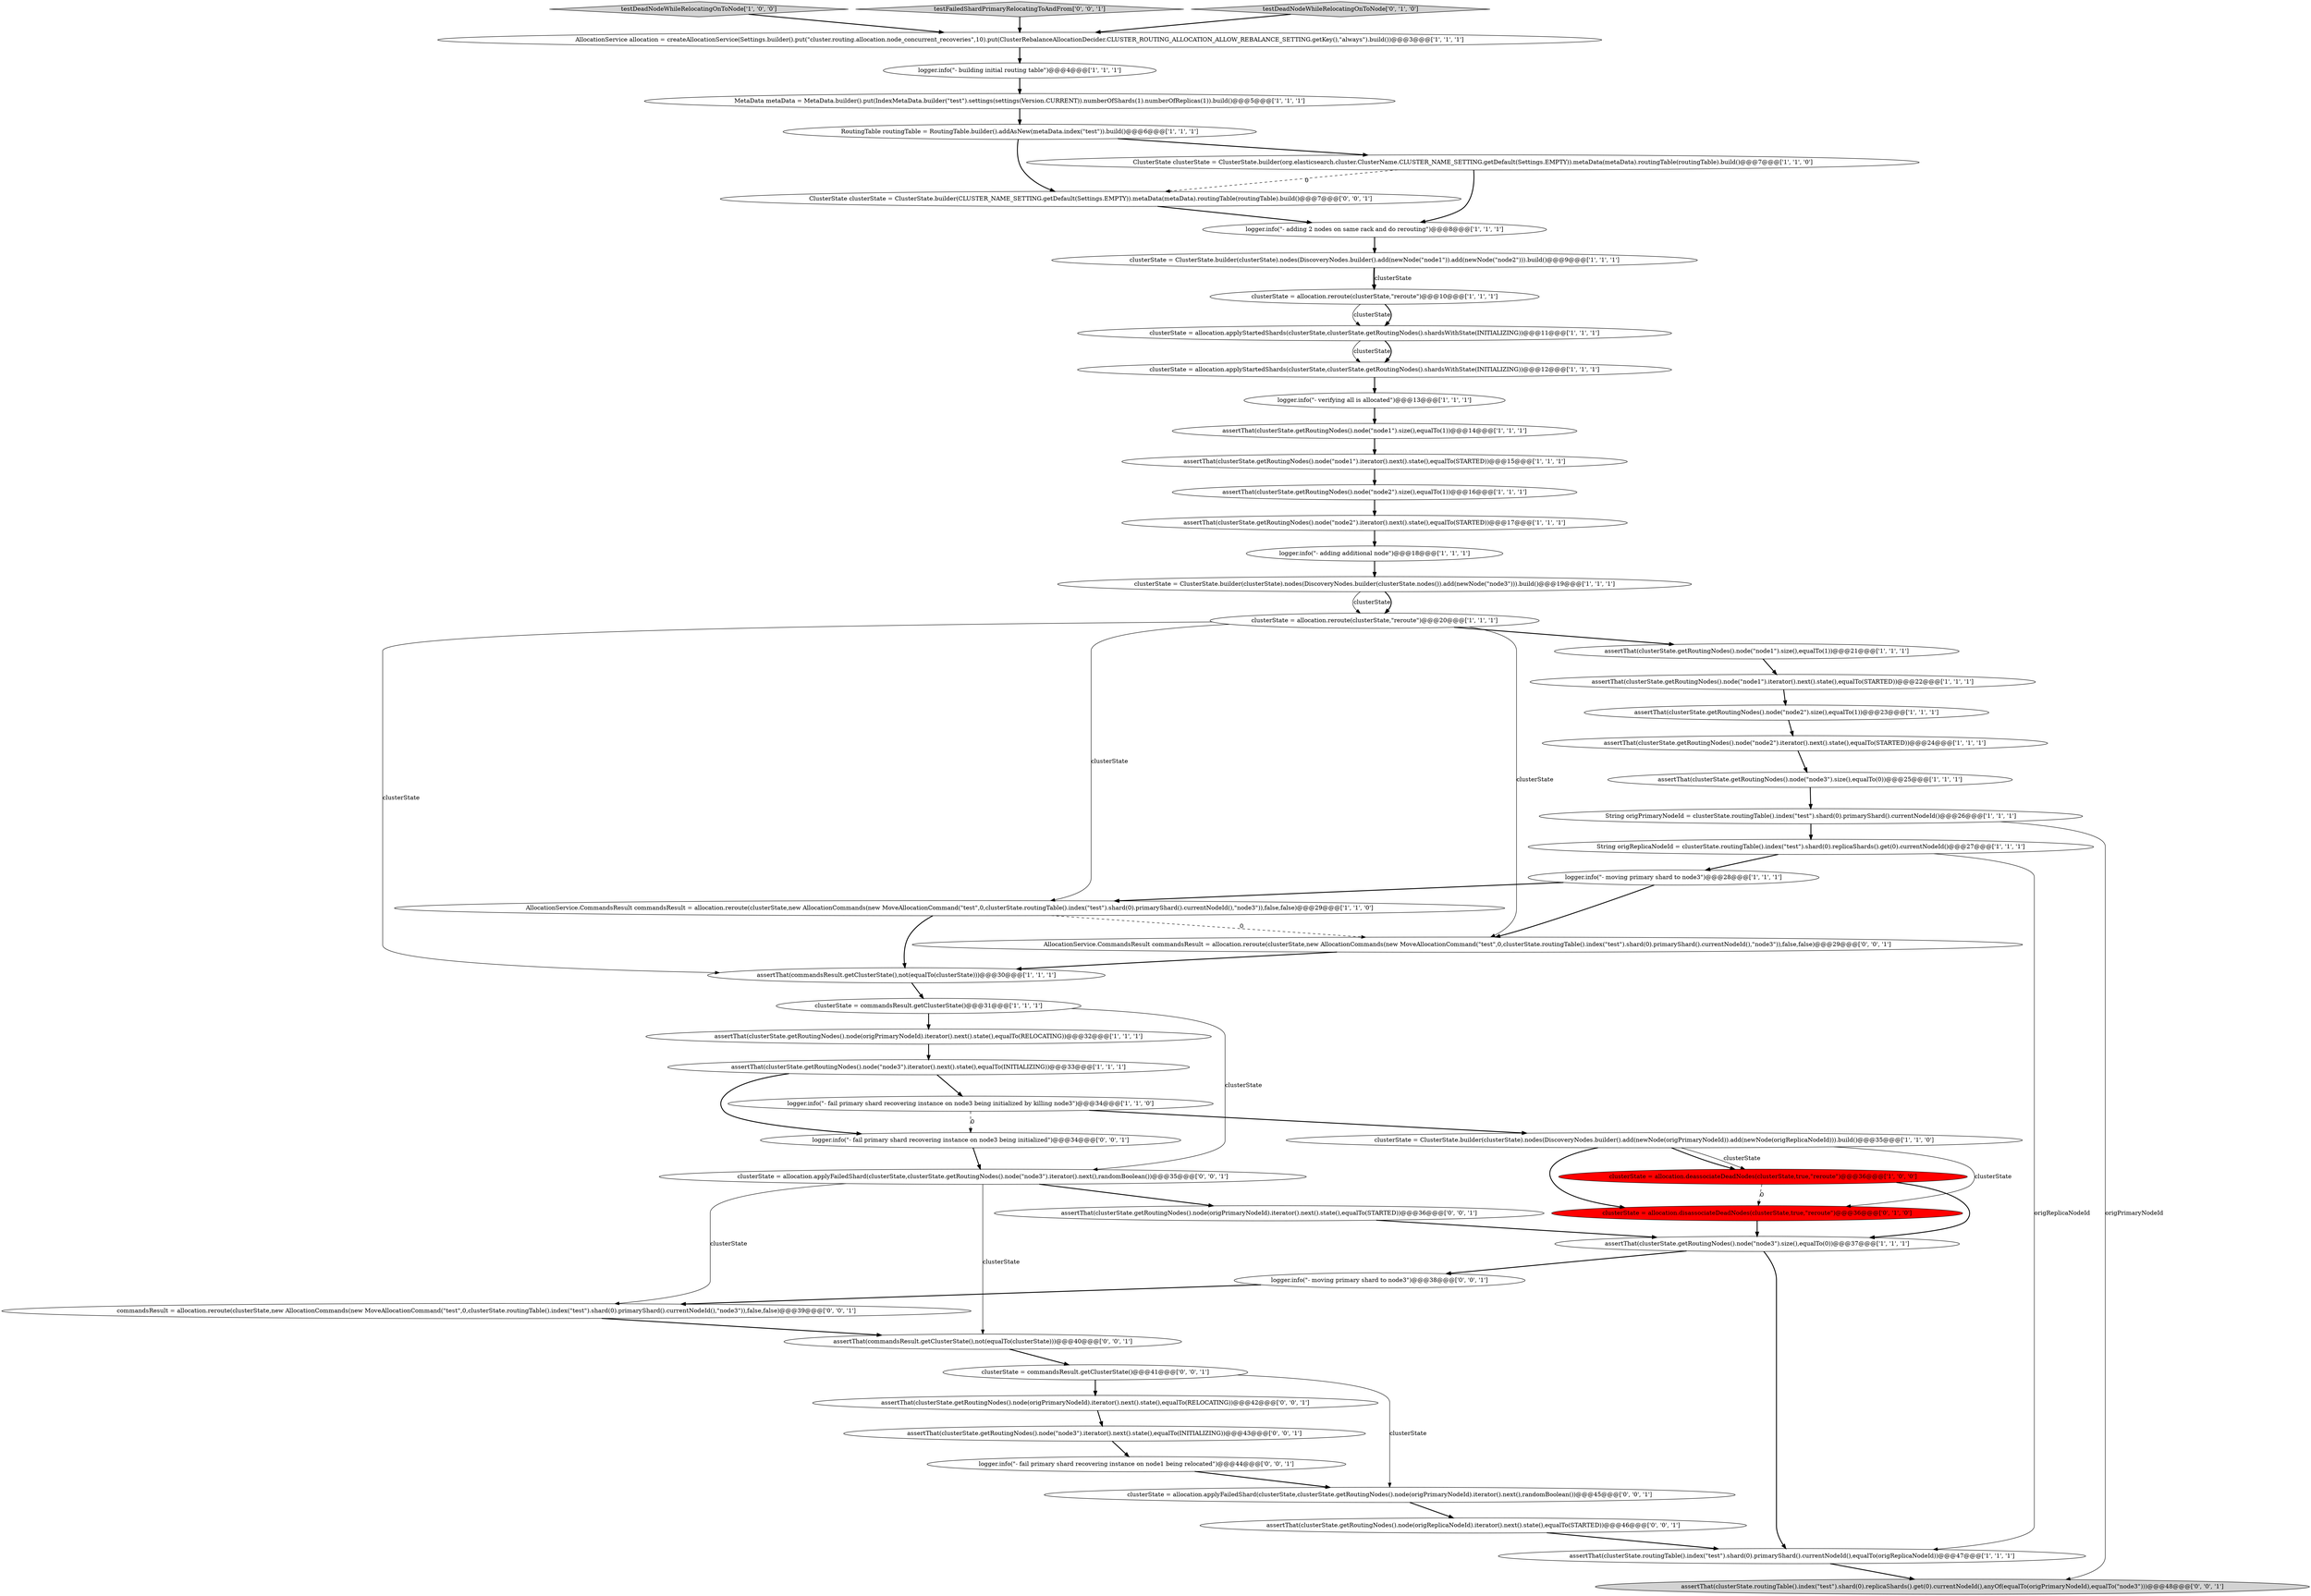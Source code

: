 digraph {
0 [style = filled, label = "assertThat(clusterState.getRoutingNodes().node(\"node2\").size(),equalTo(1))@@@23@@@['1', '1', '1']", fillcolor = white, shape = ellipse image = "AAA0AAABBB1BBB"];
3 [style = filled, label = "clusterState = ClusterState.builder(clusterState).nodes(DiscoveryNodes.builder().add(newNode(origPrimaryNodeId)).add(newNode(origReplicaNodeId))).build()@@@35@@@['1', '1', '0']", fillcolor = white, shape = ellipse image = "AAA0AAABBB1BBB"];
53 [style = filled, label = "logger.info(\"- fail primary shard recovering instance on node1 being relocated\")@@@44@@@['0', '0', '1']", fillcolor = white, shape = ellipse image = "AAA0AAABBB3BBB"];
7 [style = filled, label = "clusterState = ClusterState.builder(clusterState).nodes(DiscoveryNodes.builder(clusterState.nodes()).add(newNode(\"node3\"))).build()@@@19@@@['1', '1', '1']", fillcolor = white, shape = ellipse image = "AAA0AAABBB1BBB"];
38 [style = filled, label = "clusterState = allocation.disassociateDeadNodes(clusterState,true,\"reroute\")@@@36@@@['0', '1', '0']", fillcolor = red, shape = ellipse image = "AAA1AAABBB2BBB"];
22 [style = filled, label = "testDeadNodeWhileRelocatingOnToNode['1', '0', '0']", fillcolor = lightgray, shape = diamond image = "AAA0AAABBB1BBB"];
39 [style = filled, label = "AllocationService.CommandsResult commandsResult = allocation.reroute(clusterState,new AllocationCommands(new MoveAllocationCommand(\"test\",0,clusterState.routingTable().index(\"test\").shard(0).primaryShard().currentNodeId(),\"node3\")),false,false)@@@29@@@['0', '0', '1']", fillcolor = white, shape = ellipse image = "AAA0AAABBB3BBB"];
26 [style = filled, label = "logger.info(\"- fail primary shard recovering instance on node3 being initialized by killing node3\")@@@34@@@['1', '1', '0']", fillcolor = white, shape = ellipse image = "AAA0AAABBB1BBB"];
42 [style = filled, label = "assertThat(clusterState.getRoutingNodes().node(origPrimaryNodeId).iterator().next().state(),equalTo(RELOCATING))@@@42@@@['0', '0', '1']", fillcolor = white, shape = ellipse image = "AAA0AAABBB3BBB"];
27 [style = filled, label = "String origReplicaNodeId = clusterState.routingTable().index(\"test\").shard(0).replicaShards().get(0).currentNodeId()@@@27@@@['1', '1', '1']", fillcolor = white, shape = ellipse image = "AAA0AAABBB1BBB"];
18 [style = filled, label = "assertThat(clusterState.getRoutingNodes().node(\"node1\").size(),equalTo(1))@@@21@@@['1', '1', '1']", fillcolor = white, shape = ellipse image = "AAA0AAABBB1BBB"];
21 [style = filled, label = "assertThat(commandsResult.getClusterState(),not(equalTo(clusterState)))@@@30@@@['1', '1', '1']", fillcolor = white, shape = ellipse image = "AAA0AAABBB1BBB"];
23 [style = filled, label = "clusterState = commandsResult.getClusterState()@@@31@@@['1', '1', '1']", fillcolor = white, shape = ellipse image = "AAA0AAABBB1BBB"];
54 [style = filled, label = "logger.info(\"- fail primary shard recovering instance on node3 being initialized\")@@@34@@@['0', '0', '1']", fillcolor = white, shape = ellipse image = "AAA0AAABBB3BBB"];
43 [style = filled, label = "logger.info(\"- moving primary shard to node3\")@@@38@@@['0', '0', '1']", fillcolor = white, shape = ellipse image = "AAA0AAABBB3BBB"];
51 [style = filled, label = "testFailedShardPrimaryRelocatingToAndFrom['0', '0', '1']", fillcolor = lightgray, shape = diamond image = "AAA0AAABBB3BBB"];
49 [style = filled, label = "clusterState = allocation.applyFailedShard(clusterState,clusterState.getRoutingNodes().node(\"node3\").iterator().next(),randomBoolean())@@@35@@@['0', '0', '1']", fillcolor = white, shape = ellipse image = "AAA0AAABBB3BBB"];
19 [style = filled, label = "logger.info(\"- verifying all is allocated\")@@@13@@@['1', '1', '1']", fillcolor = white, shape = ellipse image = "AAA0AAABBB1BBB"];
46 [style = filled, label = "commandsResult = allocation.reroute(clusterState,new AllocationCommands(new MoveAllocationCommand(\"test\",0,clusterState.routingTable().index(\"test\").shard(0).primaryShard().currentNodeId(),\"node3\")),false,false)@@@39@@@['0', '0', '1']", fillcolor = white, shape = ellipse image = "AAA0AAABBB3BBB"];
8 [style = filled, label = "assertThat(clusterState.getRoutingNodes().node(\"node1\").iterator().next().state(),equalTo(STARTED))@@@22@@@['1', '1', '1']", fillcolor = white, shape = ellipse image = "AAA0AAABBB1BBB"];
10 [style = filled, label = "String origPrimaryNodeId = clusterState.routingTable().index(\"test\").shard(0).primaryShard().currentNodeId()@@@26@@@['1', '1', '1']", fillcolor = white, shape = ellipse image = "AAA0AAABBB1BBB"];
9 [style = filled, label = "logger.info(\"- building initial routing table\")@@@4@@@['1', '1', '1']", fillcolor = white, shape = ellipse image = "AAA0AAABBB1BBB"];
45 [style = filled, label = "assertThat(clusterState.getRoutingNodes().node(origReplicaNodeId).iterator().next().state(),equalTo(STARTED))@@@46@@@['0', '0', '1']", fillcolor = white, shape = ellipse image = "AAA0AAABBB3BBB"];
40 [style = filled, label = "ClusterState clusterState = ClusterState.builder(CLUSTER_NAME_SETTING.getDefault(Settings.EMPTY)).metaData(metaData).routingTable(routingTable).build()@@@7@@@['0', '0', '1']", fillcolor = white, shape = ellipse image = "AAA0AAABBB3BBB"];
48 [style = filled, label = "assertThat(clusterState.getRoutingNodes().node(origPrimaryNodeId).iterator().next().state(),equalTo(STARTED))@@@36@@@['0', '0', '1']", fillcolor = white, shape = ellipse image = "AAA0AAABBB3BBB"];
36 [style = filled, label = "assertThat(clusterState.getRoutingNodes().node(\"node3\").iterator().next().state(),equalTo(INITIALIZING))@@@33@@@['1', '1', '1']", fillcolor = white, shape = ellipse image = "AAA0AAABBB1BBB"];
41 [style = filled, label = "assertThat(clusterState.getRoutingNodes().node(\"node3\").iterator().next().state(),equalTo(INITIALIZING))@@@43@@@['0', '0', '1']", fillcolor = white, shape = ellipse image = "AAA0AAABBB3BBB"];
24 [style = filled, label = "assertThat(clusterState.getRoutingNodes().node(\"node1\").iterator().next().state(),equalTo(STARTED))@@@15@@@['1', '1', '1']", fillcolor = white, shape = ellipse image = "AAA0AAABBB1BBB"];
44 [style = filled, label = "clusterState = allocation.applyFailedShard(clusterState,clusterState.getRoutingNodes().node(origPrimaryNodeId).iterator().next(),randomBoolean())@@@45@@@['0', '0', '1']", fillcolor = white, shape = ellipse image = "AAA0AAABBB3BBB"];
4 [style = filled, label = "clusterState = allocation.deassociateDeadNodes(clusterState,true,\"reroute\")@@@36@@@['1', '0', '0']", fillcolor = red, shape = ellipse image = "AAA1AAABBB1BBB"];
16 [style = filled, label = "RoutingTable routingTable = RoutingTable.builder().addAsNew(metaData.index(\"test\")).build()@@@6@@@['1', '1', '1']", fillcolor = white, shape = ellipse image = "AAA0AAABBB1BBB"];
25 [style = filled, label = "clusterState = allocation.reroute(clusterState,\"reroute\")@@@20@@@['1', '1', '1']", fillcolor = white, shape = ellipse image = "AAA0AAABBB1BBB"];
32 [style = filled, label = "assertThat(clusterState.getRoutingNodes().node(origPrimaryNodeId).iterator().next().state(),equalTo(RELOCATING))@@@32@@@['1', '1', '1']", fillcolor = white, shape = ellipse image = "AAA0AAABBB1BBB"];
11 [style = filled, label = "logger.info(\"- moving primary shard to node3\")@@@28@@@['1', '1', '1']", fillcolor = white, shape = ellipse image = "AAA0AAABBB1BBB"];
47 [style = filled, label = "clusterState = commandsResult.getClusterState()@@@41@@@['0', '0', '1']", fillcolor = white, shape = ellipse image = "AAA0AAABBB3BBB"];
31 [style = filled, label = "assertThat(clusterState.getRoutingNodes().node(\"node2\").iterator().next().state(),equalTo(STARTED))@@@17@@@['1', '1', '1']", fillcolor = white, shape = ellipse image = "AAA0AAABBB1BBB"];
34 [style = filled, label = "ClusterState clusterState = ClusterState.builder(org.elasticsearch.cluster.ClusterName.CLUSTER_NAME_SETTING.getDefault(Settings.EMPTY)).metaData(metaData).routingTable(routingTable).build()@@@7@@@['1', '1', '0']", fillcolor = white, shape = ellipse image = "AAA0AAABBB1BBB"];
5 [style = filled, label = "clusterState = allocation.reroute(clusterState,\"reroute\")@@@10@@@['1', '1', '1']", fillcolor = white, shape = ellipse image = "AAA0AAABBB1BBB"];
33 [style = filled, label = "assertThat(clusterState.getRoutingNodes().node(\"node3\").size(),equalTo(0))@@@37@@@['1', '1', '1']", fillcolor = white, shape = ellipse image = "AAA0AAABBB1BBB"];
1 [style = filled, label = "assertThat(clusterState.getRoutingNodes().node(\"node2\").size(),equalTo(1))@@@16@@@['1', '1', '1']", fillcolor = white, shape = ellipse image = "AAA0AAABBB1BBB"];
2 [style = filled, label = "MetaData metaData = MetaData.builder().put(IndexMetaData.builder(\"test\").settings(settings(Version.CURRENT)).numberOfShards(1).numberOfReplicas(1)).build()@@@5@@@['1', '1', '1']", fillcolor = white, shape = ellipse image = "AAA0AAABBB1BBB"];
30 [style = filled, label = "assertThat(clusterState.getRoutingNodes().node(\"node3\").size(),equalTo(0))@@@25@@@['1', '1', '1']", fillcolor = white, shape = ellipse image = "AAA0AAABBB1BBB"];
12 [style = filled, label = "clusterState = allocation.applyStartedShards(clusterState,clusterState.getRoutingNodes().shardsWithState(INITIALIZING))@@@11@@@['1', '1', '1']", fillcolor = white, shape = ellipse image = "AAA0AAABBB1BBB"];
37 [style = filled, label = "testDeadNodeWhileRelocatingOnToNode['0', '1', '0']", fillcolor = lightgray, shape = diamond image = "AAA0AAABBB2BBB"];
15 [style = filled, label = "AllocationService allocation = createAllocationService(Settings.builder().put(\"cluster.routing.allocation.node_concurrent_recoveries\",10).put(ClusterRebalanceAllocationDecider.CLUSTER_ROUTING_ALLOCATION_ALLOW_REBALANCE_SETTING.getKey(),\"always\").build())@@@3@@@['1', '1', '1']", fillcolor = white, shape = ellipse image = "AAA0AAABBB1BBB"];
6 [style = filled, label = "clusterState = allocation.applyStartedShards(clusterState,clusterState.getRoutingNodes().shardsWithState(INITIALIZING))@@@12@@@['1', '1', '1']", fillcolor = white, shape = ellipse image = "AAA0AAABBB1BBB"];
28 [style = filled, label = "assertThat(clusterState.routingTable().index(\"test\").shard(0).primaryShard().currentNodeId(),equalTo(origReplicaNodeId))@@@47@@@['1', '1', '1']", fillcolor = white, shape = ellipse image = "AAA0AAABBB1BBB"];
52 [style = filled, label = "assertThat(commandsResult.getClusterState(),not(equalTo(clusterState)))@@@40@@@['0', '0', '1']", fillcolor = white, shape = ellipse image = "AAA0AAABBB3BBB"];
17 [style = filled, label = "logger.info(\"- adding additional node\")@@@18@@@['1', '1', '1']", fillcolor = white, shape = ellipse image = "AAA0AAABBB1BBB"];
50 [style = filled, label = "assertThat(clusterState.routingTable().index(\"test\").shard(0).replicaShards().get(0).currentNodeId(),anyOf(equalTo(origPrimaryNodeId),equalTo(\"node3\")))@@@48@@@['0', '0', '1']", fillcolor = lightgray, shape = ellipse image = "AAA0AAABBB3BBB"];
35 [style = filled, label = "logger.info(\"- adding 2 nodes on same rack and do rerouting\")@@@8@@@['1', '1', '1']", fillcolor = white, shape = ellipse image = "AAA0AAABBB1BBB"];
20 [style = filled, label = "AllocationService.CommandsResult commandsResult = allocation.reroute(clusterState,new AllocationCommands(new MoveAllocationCommand(\"test\",0,clusterState.routingTable().index(\"test\").shard(0).primaryShard().currentNodeId(),\"node3\")),false,false)@@@29@@@['1', '1', '0']", fillcolor = white, shape = ellipse image = "AAA0AAABBB1BBB"];
14 [style = filled, label = "assertThat(clusterState.getRoutingNodes().node(\"node1\").size(),equalTo(1))@@@14@@@['1', '1', '1']", fillcolor = white, shape = ellipse image = "AAA0AAABBB1BBB"];
13 [style = filled, label = "assertThat(clusterState.getRoutingNodes().node(\"node2\").iterator().next().state(),equalTo(STARTED))@@@24@@@['1', '1', '1']", fillcolor = white, shape = ellipse image = "AAA0AAABBB1BBB"];
29 [style = filled, label = "clusterState = ClusterState.builder(clusterState).nodes(DiscoveryNodes.builder().add(newNode(\"node1\")).add(newNode(\"node2\"))).build()@@@9@@@['1', '1', '1']", fillcolor = white, shape = ellipse image = "AAA0AAABBB1BBB"];
14->24 [style = bold, label=""];
11->20 [style = bold, label=""];
5->12 [style = solid, label="clusterState"];
42->41 [style = bold, label=""];
16->40 [style = bold, label=""];
29->5 [style = bold, label=""];
22->15 [style = bold, label=""];
40->35 [style = bold, label=""];
35->29 [style = bold, label=""];
54->49 [style = bold, label=""];
0->13 [style = bold, label=""];
47->42 [style = bold, label=""];
4->38 [style = dashed, label="0"];
9->2 [style = bold, label=""];
12->6 [style = solid, label="clusterState"];
10->27 [style = bold, label=""];
26->3 [style = bold, label=""];
33->28 [style = bold, label=""];
28->50 [style = bold, label=""];
25->18 [style = bold, label=""];
26->54 [style = dashed, label="0"];
23->32 [style = bold, label=""];
16->34 [style = bold, label=""];
49->48 [style = bold, label=""];
53->44 [style = bold, label=""];
29->5 [style = solid, label="clusterState"];
37->15 [style = bold, label=""];
23->49 [style = solid, label="clusterState"];
6->19 [style = bold, label=""];
13->30 [style = bold, label=""];
36->26 [style = bold, label=""];
45->28 [style = bold, label=""];
3->38 [style = bold, label=""];
4->33 [style = bold, label=""];
25->21 [style = solid, label="clusterState"];
12->6 [style = bold, label=""];
46->52 [style = bold, label=""];
3->4 [style = bold, label=""];
10->50 [style = solid, label="origPrimaryNodeId"];
27->28 [style = solid, label="origReplicaNodeId"];
49->52 [style = solid, label="clusterState"];
43->46 [style = bold, label=""];
34->40 [style = dashed, label="0"];
20->21 [style = bold, label=""];
17->7 [style = bold, label=""];
8->0 [style = bold, label=""];
41->53 [style = bold, label=""];
39->21 [style = bold, label=""];
52->47 [style = bold, label=""];
19->14 [style = bold, label=""];
49->46 [style = solid, label="clusterState"];
27->11 [style = bold, label=""];
5->12 [style = bold, label=""];
15->9 [style = bold, label=""];
33->43 [style = bold, label=""];
7->25 [style = solid, label="clusterState"];
47->44 [style = solid, label="clusterState"];
30->10 [style = bold, label=""];
48->33 [style = bold, label=""];
11->39 [style = bold, label=""];
32->36 [style = bold, label=""];
25->20 [style = solid, label="clusterState"];
7->25 [style = bold, label=""];
18->8 [style = bold, label=""];
3->4 [style = solid, label="clusterState"];
34->35 [style = bold, label=""];
24->1 [style = bold, label=""];
31->17 [style = bold, label=""];
36->54 [style = bold, label=""];
1->31 [style = bold, label=""];
38->33 [style = bold, label=""];
51->15 [style = bold, label=""];
44->45 [style = bold, label=""];
25->39 [style = solid, label="clusterState"];
20->39 [style = dashed, label="0"];
3->38 [style = solid, label="clusterState"];
21->23 [style = bold, label=""];
2->16 [style = bold, label=""];
}
